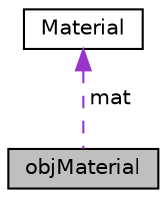 digraph "objMaterial"
{
  edge [fontname="Helvetica",fontsize="10",labelfontname="Helvetica",labelfontsize="10"];
  node [fontname="Helvetica",fontsize="10",shape=record];
  Node1 [label="objMaterial",height=0.2,width=0.4,color="black", fillcolor="grey75", style="filled", fontcolor="black"];
  Node2 -> Node1 [dir="back",color="darkorchid3",fontsize="10",style="dashed",label=" mat" ];
  Node2 [label="Material",height=0.2,width=0.4,color="black", fillcolor="white", style="filled",URL="$class_material.html",tooltip="The Material class is simply a class for holding Phong model material properties. ..."];
}
